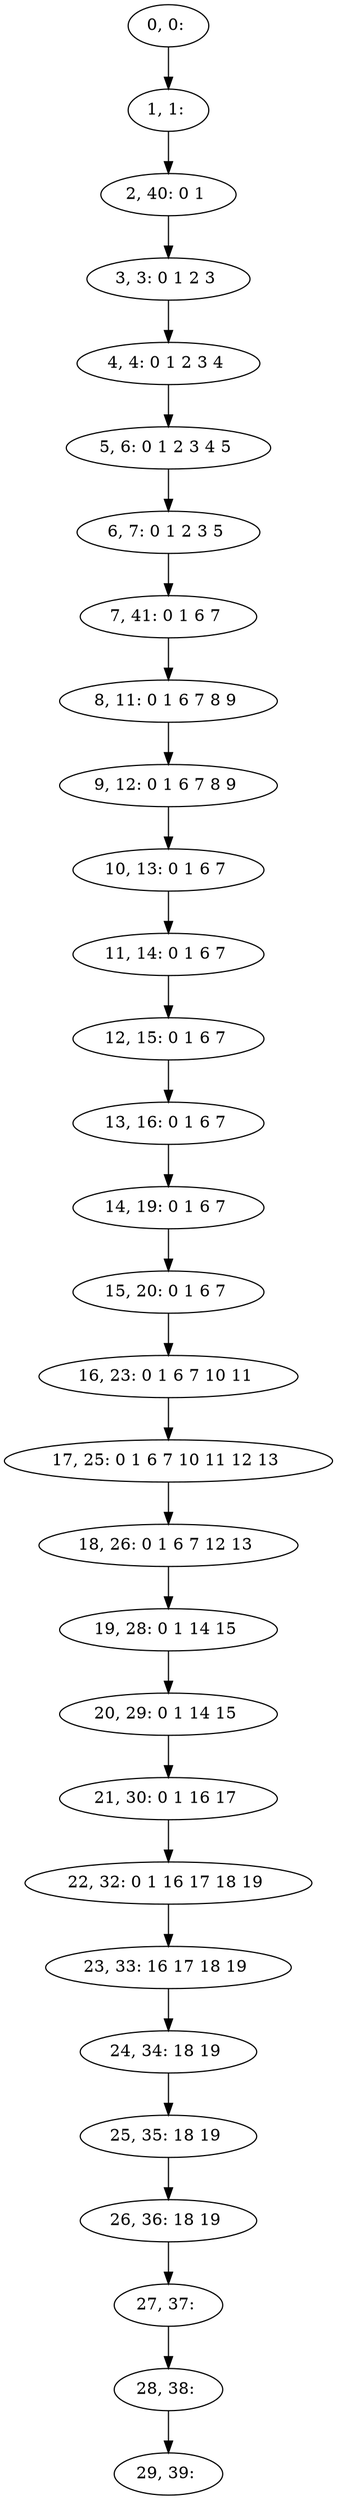 digraph G {
0[label="0, 0: "];
1[label="1, 1: "];
2[label="2, 40: 0 1 "];
3[label="3, 3: 0 1 2 3 "];
4[label="4, 4: 0 1 2 3 4 "];
5[label="5, 6: 0 1 2 3 4 5 "];
6[label="6, 7: 0 1 2 3 5 "];
7[label="7, 41: 0 1 6 7 "];
8[label="8, 11: 0 1 6 7 8 9 "];
9[label="9, 12: 0 1 6 7 8 9 "];
10[label="10, 13: 0 1 6 7 "];
11[label="11, 14: 0 1 6 7 "];
12[label="12, 15: 0 1 6 7 "];
13[label="13, 16: 0 1 6 7 "];
14[label="14, 19: 0 1 6 7 "];
15[label="15, 20: 0 1 6 7 "];
16[label="16, 23: 0 1 6 7 10 11 "];
17[label="17, 25: 0 1 6 7 10 11 12 13 "];
18[label="18, 26: 0 1 6 7 12 13 "];
19[label="19, 28: 0 1 14 15 "];
20[label="20, 29: 0 1 14 15 "];
21[label="21, 30: 0 1 16 17 "];
22[label="22, 32: 0 1 16 17 18 19 "];
23[label="23, 33: 16 17 18 19 "];
24[label="24, 34: 18 19 "];
25[label="25, 35: 18 19 "];
26[label="26, 36: 18 19 "];
27[label="27, 37: "];
28[label="28, 38: "];
29[label="29, 39: "];
0->1 ;
1->2 ;
2->3 ;
3->4 ;
4->5 ;
5->6 ;
6->7 ;
7->8 ;
8->9 ;
9->10 ;
10->11 ;
11->12 ;
12->13 ;
13->14 ;
14->15 ;
15->16 ;
16->17 ;
17->18 ;
18->19 ;
19->20 ;
20->21 ;
21->22 ;
22->23 ;
23->24 ;
24->25 ;
25->26 ;
26->27 ;
27->28 ;
28->29 ;
}
